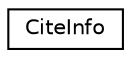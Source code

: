 digraph "Graphical Class Hierarchy"
{
 // INTERACTIVE_SVG=YES
  edge [fontname="Helvetica",fontsize="10",labelfontname="Helvetica",labelfontsize="10"];
  node [fontname="Helvetica",fontsize="10",shape=record];
  rankdir="LR";
  Node0 [label="CiteInfo",height=0.2,width=0.4,color="black", fillcolor="white", style="filled",URL="$df/d40/struct_cite_info.html",tooltip="Citation-related data. "];
}
